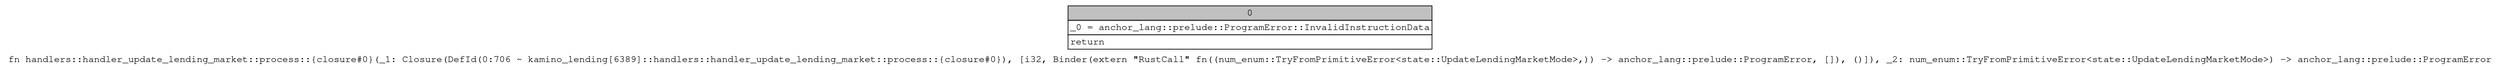 digraph Mir_0_706 {
    graph [fontname="Courier, monospace"];
    node [fontname="Courier, monospace"];
    edge [fontname="Courier, monospace"];
    label=<fn handlers::handler_update_lending_market::process::{closure#0}(_1: Closure(DefId(0:706 ~ kamino_lending[6389]::handlers::handler_update_lending_market::process::{closure#0}), [i32, Binder(extern &quot;RustCall&quot; fn((num_enum::TryFromPrimitiveError&lt;state::UpdateLendingMarketMode&gt;,)) -&gt; anchor_lang::prelude::ProgramError, []), ()]), _2: num_enum::TryFromPrimitiveError&lt;state::UpdateLendingMarketMode&gt;) -&gt; anchor_lang::prelude::ProgramError<br align="left"/>>;
    bb0__0_706 [shape="none", label=<<table border="0" cellborder="1" cellspacing="0"><tr><td bgcolor="gray" align="center" colspan="1">0</td></tr><tr><td align="left" balign="left">_0 = anchor_lang::prelude::ProgramError::InvalidInstructionData<br/></td></tr><tr><td align="left">return</td></tr></table>>];
}
